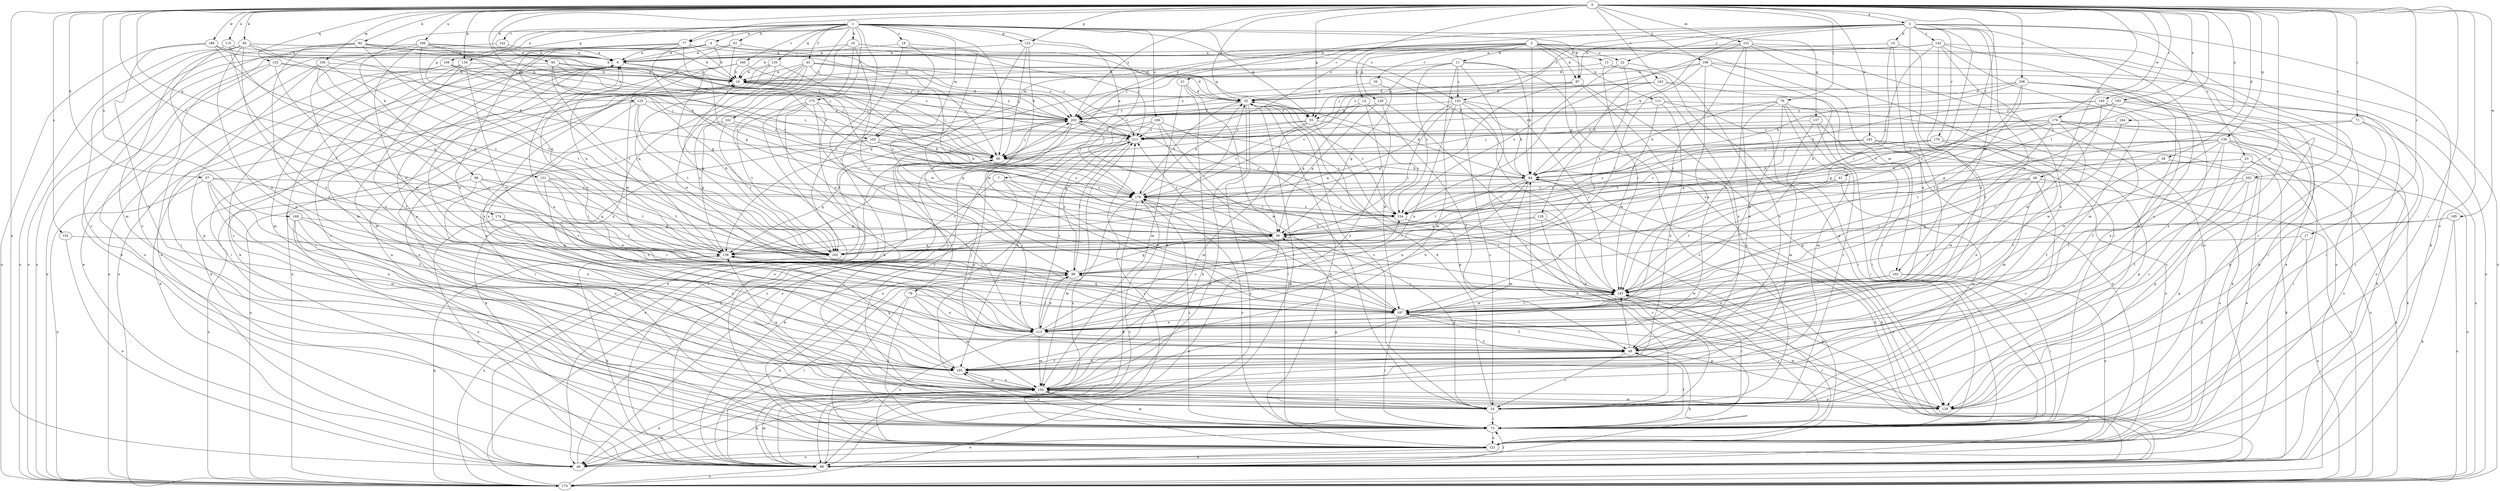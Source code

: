 strict digraph  {
0;
1;
2;
3;
4;
7;
8;
10;
11;
12;
13;
15;
16;
17;
19;
20;
21;
22;
23;
24;
28;
32;
40;
41;
45;
48;
49;
55;
56;
57;
61;
64;
71;
73;
76;
77;
79;
80;
82;
83;
85;
86;
87;
88;
96;
100;
101;
102;
103;
104;
109;
111;
113;
115;
121;
122;
125;
126;
128;
129;
130;
131;
133;
134;
135;
137;
138;
140;
142;
143;
145;
152;
153;
154;
160;
161;
162;
163;
164;
166;
168;
169;
170;
174;
175;
176;
178;
179;
183;
185;
186;
187;
193;
195;
196;
202;
203;
208;
211;
0 -> 3  [label=a];
0 -> 17  [label=c];
0 -> 28  [label=d];
0 -> 32  [label=d];
0 -> 40  [label=e];
0 -> 41  [label=f];
0 -> 49  [label=g];
0 -> 55  [label=g];
0 -> 57  [label=h];
0 -> 71  [label=i];
0 -> 73  [label=i];
0 -> 76  [label=j];
0 -> 77  [label=j];
0 -> 82  [label=k];
0 -> 83  [label=k];
0 -> 85  [label=k];
0 -> 96  [label=l];
0 -> 100  [label=m];
0 -> 101  [label=m];
0 -> 102  [label=m];
0 -> 115  [label=o];
0 -> 121  [label=o];
0 -> 122  [label=p];
0 -> 130  [label=q];
0 -> 131  [label=q];
0 -> 133  [label=q];
0 -> 134  [label=q];
0 -> 140  [label=r];
0 -> 152  [label=s];
0 -> 163  [label=u];
0 -> 164  [label=u];
0 -> 166  [label=u];
0 -> 168  [label=u];
0 -> 174  [label=v];
0 -> 179  [label=w];
0 -> 183  [label=w];
0 -> 185  [label=w];
0 -> 186  [label=w];
0 -> 187  [label=w];
0 -> 193  [label=x];
0 -> 196  [label=y];
0 -> 202  [label=y];
0 -> 203  [label=y];
0 -> 208  [label=z];
0 -> 211  [label=z];
1 -> 4  [label=a];
1 -> 7  [label=a];
1 -> 10  [label=b];
1 -> 19  [label=c];
1 -> 45  [label=f];
1 -> 55  [label=g];
1 -> 61  [label=h];
1 -> 77  [label=j];
1 -> 79  [label=j];
1 -> 80  [label=j];
1 -> 86  [label=k];
1 -> 87  [label=k];
1 -> 102  [label=m];
1 -> 109  [label=n];
1 -> 122  [label=p];
1 -> 125  [label=p];
1 -> 134  [label=q];
1 -> 135  [label=q];
1 -> 137  [label=q];
1 -> 142  [label=r];
1 -> 153  [label=s];
1 -> 160  [label=t];
1 -> 161  [label=t];
1 -> 169  [label=u];
1 -> 175  [label=v];
2 -> 11  [label=b];
2 -> 12  [label=b];
2 -> 13  [label=b];
2 -> 20  [label=c];
2 -> 21  [label=c];
2 -> 22  [label=c];
2 -> 64  [label=h];
2 -> 87  [label=k];
2 -> 102  [label=m];
2 -> 103  [label=m];
2 -> 111  [label=n];
2 -> 126  [label=p];
2 -> 128  [label=p];
2 -> 138  [label=q];
2 -> 170  [label=u];
3 -> 15  [label=b];
3 -> 22  [label=c];
3 -> 23  [label=c];
3 -> 24  [label=c];
3 -> 48  [label=f];
3 -> 64  [label=h];
3 -> 80  [label=j];
3 -> 87  [label=k];
3 -> 88  [label=k];
3 -> 103  [label=m];
3 -> 143  [label=r];
3 -> 145  [label=r];
3 -> 153  [label=s];
3 -> 176  [label=v];
3 -> 187  [label=w];
3 -> 203  [label=y];
4 -> 8  [label=a];
4 -> 40  [label=e];
4 -> 55  [label=g];
4 -> 64  [label=h];
4 -> 88  [label=k];
4 -> 104  [label=m];
4 -> 162  [label=t];
7 -> 88  [label=k];
7 -> 162  [label=t];
7 -> 178  [label=v];
7 -> 187  [label=w];
8 -> 16  [label=b];
8 -> 73  [label=i];
8 -> 104  [label=m];
8 -> 211  [label=z];
10 -> 8  [label=a];
10 -> 32  [label=d];
10 -> 73  [label=i];
10 -> 113  [label=n];
10 -> 145  [label=r];
10 -> 211  [label=z];
11 -> 16  [label=b];
11 -> 55  [label=g];
11 -> 64  [label=h];
11 -> 73  [label=i];
11 -> 104  [label=m];
11 -> 121  [label=o];
11 -> 153  [label=s];
11 -> 154  [label=s];
12 -> 48  [label=f];
12 -> 55  [label=g];
12 -> 56  [label=g];
12 -> 187  [label=w];
13 -> 16  [label=b];
13 -> 129  [label=p];
13 -> 145  [label=r];
13 -> 195  [label=x];
15 -> 8  [label=a];
15 -> 48  [label=f];
15 -> 96  [label=l];
15 -> 113  [label=n];
16 -> 32  [label=d];
16 -> 73  [label=i];
16 -> 80  [label=j];
16 -> 154  [label=s];
16 -> 203  [label=y];
17 -> 129  [label=p];
17 -> 162  [label=t];
17 -> 170  [label=u];
19 -> 8  [label=a];
19 -> 88  [label=k];
19 -> 162  [label=t];
19 -> 187  [label=w];
20 -> 32  [label=d];
20 -> 56  [label=g];
21 -> 24  [label=c];
21 -> 32  [label=d];
21 -> 88  [label=k];
21 -> 104  [label=m];
22 -> 16  [label=b];
22 -> 154  [label=s];
22 -> 162  [label=t];
22 -> 195  [label=x];
23 -> 64  [label=h];
23 -> 88  [label=k];
23 -> 129  [label=p];
23 -> 145  [label=r];
23 -> 170  [label=u];
24 -> 32  [label=d];
24 -> 56  [label=g];
24 -> 64  [label=h];
24 -> 73  [label=i];
24 -> 80  [label=j];
24 -> 145  [label=r];
28 -> 48  [label=f];
28 -> 64  [label=h];
28 -> 121  [label=o];
32 -> 16  [label=b];
32 -> 24  [label=c];
32 -> 40  [label=e];
32 -> 88  [label=k];
32 -> 138  [label=q];
32 -> 154  [label=s];
32 -> 170  [label=u];
32 -> 178  [label=v];
32 -> 203  [label=y];
40 -> 203  [label=y];
41 -> 104  [label=m];
41 -> 145  [label=r];
41 -> 178  [label=v];
45 -> 16  [label=b];
45 -> 32  [label=d];
45 -> 80  [label=j];
45 -> 145  [label=r];
45 -> 170  [label=u];
45 -> 178  [label=v];
45 -> 187  [label=w];
45 -> 195  [label=x];
45 -> 203  [label=y];
48 -> 8  [label=a];
48 -> 24  [label=c];
48 -> 80  [label=j];
48 -> 88  [label=k];
48 -> 145  [label=r];
48 -> 195  [label=x];
49 -> 24  [label=c];
49 -> 113  [label=n];
49 -> 154  [label=s];
49 -> 170  [label=u];
49 -> 178  [label=v];
49 -> 187  [label=w];
55 -> 80  [label=j];
55 -> 104  [label=m];
55 -> 129  [label=p];
55 -> 154  [label=s];
55 -> 178  [label=v];
55 -> 211  [label=z];
56 -> 40  [label=e];
56 -> 138  [label=q];
56 -> 162  [label=t];
56 -> 211  [label=z];
57 -> 48  [label=f];
57 -> 104  [label=m];
57 -> 162  [label=t];
57 -> 170  [label=u];
57 -> 178  [label=v];
57 -> 195  [label=x];
61 -> 8  [label=a];
61 -> 113  [label=n];
61 -> 178  [label=v];
61 -> 211  [label=z];
64 -> 32  [label=d];
64 -> 88  [label=k];
64 -> 104  [label=m];
64 -> 113  [label=n];
64 -> 162  [label=t];
64 -> 170  [label=u];
64 -> 178  [label=v];
71 -> 56  [label=g];
71 -> 129  [label=p];
71 -> 170  [label=u];
71 -> 211  [label=z];
73 -> 40  [label=e];
73 -> 48  [label=f];
73 -> 56  [label=g];
73 -> 104  [label=m];
73 -> 121  [label=o];
73 -> 145  [label=r];
73 -> 178  [label=v];
73 -> 195  [label=x];
76 -> 24  [label=c];
76 -> 64  [label=h];
76 -> 73  [label=i];
76 -> 104  [label=m];
76 -> 113  [label=n];
76 -> 187  [label=w];
76 -> 203  [label=y];
77 -> 8  [label=a];
77 -> 16  [label=b];
77 -> 56  [label=g];
77 -> 96  [label=l];
77 -> 113  [label=n];
77 -> 154  [label=s];
77 -> 211  [label=z];
79 -> 73  [label=i];
79 -> 104  [label=m];
79 -> 113  [label=n];
79 -> 121  [label=o];
79 -> 187  [label=w];
80 -> 40  [label=e];
80 -> 64  [label=h];
80 -> 138  [label=q];
82 -> 8  [label=a];
82 -> 48  [label=f];
82 -> 88  [label=k];
82 -> 162  [label=t];
82 -> 170  [label=u];
82 -> 203  [label=y];
82 -> 211  [label=z];
83 -> 16  [label=b];
83 -> 73  [label=i];
83 -> 80  [label=j];
83 -> 162  [label=t];
83 -> 178  [label=v];
83 -> 203  [label=y];
85 -> 8  [label=a];
85 -> 16  [label=b];
85 -> 24  [label=c];
85 -> 64  [label=h];
85 -> 104  [label=m];
85 -> 113  [label=n];
85 -> 138  [label=q];
85 -> 170  [label=u];
85 -> 195  [label=x];
86 -> 104  [label=m];
86 -> 145  [label=r];
86 -> 162  [label=t];
86 -> 170  [label=u];
86 -> 178  [label=v];
87 -> 24  [label=c];
87 -> 32  [label=d];
87 -> 129  [label=p];
87 -> 138  [label=q];
87 -> 178  [label=v];
88 -> 16  [label=b];
88 -> 64  [label=h];
88 -> 73  [label=i];
88 -> 96  [label=l];
88 -> 104  [label=m];
88 -> 170  [label=u];
88 -> 178  [label=v];
88 -> 211  [label=z];
96 -> 56  [label=g];
96 -> 88  [label=k];
96 -> 113  [label=n];
96 -> 145  [label=r];
96 -> 211  [label=z];
100 -> 16  [label=b];
100 -> 40  [label=e];
100 -> 96  [label=l];
100 -> 129  [label=p];
100 -> 162  [label=t];
101 -> 8  [label=a];
101 -> 16  [label=b];
101 -> 73  [label=i];
101 -> 113  [label=n];
101 -> 121  [label=o];
101 -> 145  [label=r];
101 -> 154  [label=s];
101 -> 170  [label=u];
102 -> 56  [label=g];
102 -> 64  [label=h];
102 -> 80  [label=j];
102 -> 88  [label=k];
102 -> 154  [label=s];
102 -> 170  [label=u];
103 -> 73  [label=i];
103 -> 113  [label=n];
103 -> 121  [label=o];
103 -> 145  [label=r];
103 -> 187  [label=w];
104 -> 24  [label=c];
104 -> 32  [label=d];
104 -> 40  [label=e];
104 -> 88  [label=k];
104 -> 129  [label=p];
104 -> 138  [label=q];
104 -> 195  [label=x];
109 -> 16  [label=b];
109 -> 24  [label=c];
109 -> 56  [label=g];
109 -> 80  [label=j];
109 -> 170  [label=u];
111 -> 73  [label=i];
111 -> 88  [label=k];
111 -> 187  [label=w];
111 -> 195  [label=x];
111 -> 203  [label=y];
113 -> 48  [label=f];
113 -> 64  [label=h];
113 -> 80  [label=j];
113 -> 96  [label=l];
113 -> 104  [label=m];
113 -> 121  [label=o];
113 -> 154  [label=s];
113 -> 211  [label=z];
115 -> 8  [label=a];
115 -> 96  [label=l];
115 -> 113  [label=n];
115 -> 138  [label=q];
121 -> 8  [label=a];
121 -> 32  [label=d];
121 -> 40  [label=e];
121 -> 88  [label=k];
121 -> 145  [label=r];
121 -> 211  [label=z];
122 -> 8  [label=a];
122 -> 80  [label=j];
122 -> 145  [label=r];
122 -> 178  [label=v];
122 -> 187  [label=w];
125 -> 40  [label=e];
125 -> 56  [label=g];
125 -> 113  [label=n];
125 -> 162  [label=t];
125 -> 203  [label=y];
125 -> 211  [label=z];
126 -> 56  [label=g];
126 -> 145  [label=r];
126 -> 195  [label=x];
126 -> 203  [label=y];
128 -> 24  [label=c];
128 -> 56  [label=g];
128 -> 88  [label=k];
128 -> 162  [label=t];
129 -> 8  [label=a];
129 -> 104  [label=m];
129 -> 187  [label=w];
130 -> 24  [label=c];
130 -> 48  [label=f];
130 -> 64  [label=h];
130 -> 73  [label=i];
130 -> 80  [label=j];
130 -> 88  [label=k];
130 -> 121  [label=o];
130 -> 162  [label=t];
130 -> 187  [label=w];
131 -> 113  [label=n];
131 -> 138  [label=q];
131 -> 162  [label=t];
131 -> 178  [label=v];
131 -> 187  [label=w];
133 -> 16  [label=b];
133 -> 80  [label=j];
133 -> 121  [label=o];
133 -> 170  [label=u];
133 -> 187  [label=w];
134 -> 16  [label=b];
134 -> 24  [label=c];
134 -> 48  [label=f];
134 -> 104  [label=m];
134 -> 187  [label=w];
135 -> 16  [label=b];
135 -> 73  [label=i];
135 -> 121  [label=o];
135 -> 138  [label=q];
135 -> 178  [label=v];
137 -> 73  [label=i];
137 -> 104  [label=m];
137 -> 121  [label=o];
137 -> 211  [label=z];
138 -> 8  [label=a];
138 -> 88  [label=k];
138 -> 96  [label=l];
140 -> 64  [label=h];
140 -> 88  [label=k];
140 -> 187  [label=w];
140 -> 195  [label=x];
140 -> 203  [label=y];
142 -> 8  [label=a];
142 -> 195  [label=x];
143 -> 8  [label=a];
143 -> 73  [label=i];
143 -> 80  [label=j];
143 -> 104  [label=m];
143 -> 113  [label=n];
143 -> 129  [label=p];
143 -> 154  [label=s];
143 -> 195  [label=x];
145 -> 96  [label=l];
145 -> 187  [label=w];
152 -> 40  [label=e];
152 -> 138  [label=q];
153 -> 24  [label=c];
153 -> 64  [label=h];
153 -> 88  [label=k];
153 -> 113  [label=n];
153 -> 138  [label=q];
153 -> 145  [label=r];
153 -> 162  [label=t];
153 -> 203  [label=y];
154 -> 56  [label=g];
154 -> 145  [label=r];
154 -> 203  [label=y];
160 -> 16  [label=b];
160 -> 187  [label=w];
160 -> 195  [label=x];
160 -> 203  [label=y];
161 -> 64  [label=h];
161 -> 73  [label=i];
161 -> 138  [label=q];
161 -> 162  [label=t];
161 -> 211  [label=z];
162 -> 16  [label=b];
162 -> 170  [label=u];
163 -> 32  [label=d];
163 -> 64  [label=h];
163 -> 73  [label=i];
163 -> 145  [label=r];
163 -> 203  [label=y];
164 -> 145  [label=r];
164 -> 211  [label=z];
166 -> 8  [label=a];
166 -> 16  [label=b];
166 -> 24  [label=c];
166 -> 64  [label=h];
166 -> 80  [label=j];
166 -> 138  [label=q];
166 -> 170  [label=u];
166 -> 187  [label=w];
168 -> 56  [label=g];
168 -> 73  [label=i];
168 -> 113  [label=n];
168 -> 121  [label=o];
168 -> 195  [label=x];
169 -> 40  [label=e];
169 -> 73  [label=i];
169 -> 145  [label=r];
169 -> 187  [label=w];
169 -> 195  [label=x];
169 -> 211  [label=z];
170 -> 8  [label=a];
170 -> 104  [label=m];
170 -> 138  [label=q];
170 -> 203  [label=y];
174 -> 56  [label=g];
174 -> 88  [label=k];
174 -> 145  [label=r];
174 -> 162  [label=t];
174 -> 195  [label=x];
175 -> 40  [label=e];
175 -> 88  [label=k];
175 -> 96  [label=l];
175 -> 121  [label=o];
175 -> 162  [label=t];
175 -> 203  [label=y];
176 -> 40  [label=e];
176 -> 48  [label=f];
176 -> 56  [label=g];
176 -> 80  [label=j];
176 -> 129  [label=p];
176 -> 154  [label=s];
178 -> 32  [label=d];
178 -> 73  [label=i];
178 -> 88  [label=k];
178 -> 104  [label=m];
178 -> 154  [label=s];
179 -> 24  [label=c];
179 -> 48  [label=f];
179 -> 56  [label=g];
179 -> 80  [label=j];
179 -> 129  [label=p];
179 -> 145  [label=r];
179 -> 154  [label=s];
179 -> 187  [label=w];
179 -> 211  [label=z];
183 -> 80  [label=j];
183 -> 104  [label=m];
183 -> 121  [label=o];
183 -> 154  [label=s];
183 -> 170  [label=u];
183 -> 178  [label=v];
185 -> 56  [label=g];
185 -> 88  [label=k];
185 -> 145  [label=r];
185 -> 170  [label=u];
186 -> 8  [label=a];
186 -> 162  [label=t];
186 -> 170  [label=u];
186 -> 195  [label=x];
186 -> 203  [label=y];
187 -> 48  [label=f];
187 -> 73  [label=i];
187 -> 113  [label=n];
187 -> 129  [label=p];
187 -> 138  [label=q];
187 -> 145  [label=r];
187 -> 178  [label=v];
193 -> 73  [label=i];
193 -> 121  [label=o];
193 -> 145  [label=r];
193 -> 154  [label=s];
193 -> 203  [label=y];
193 -> 211  [label=z];
195 -> 8  [label=a];
195 -> 48  [label=f];
195 -> 104  [label=m];
195 -> 138  [label=q];
196 -> 16  [label=b];
196 -> 40  [label=e];
196 -> 73  [label=i];
196 -> 96  [label=l];
196 -> 113  [label=n];
196 -> 170  [label=u];
196 -> 211  [label=z];
202 -> 48  [label=f];
202 -> 96  [label=l];
202 -> 129  [label=p];
202 -> 170  [label=u];
202 -> 178  [label=v];
203 -> 16  [label=b];
203 -> 24  [label=c];
203 -> 80  [label=j];
203 -> 129  [label=p];
203 -> 145  [label=r];
203 -> 154  [label=s];
203 -> 162  [label=t];
203 -> 211  [label=z];
208 -> 24  [label=c];
208 -> 32  [label=d];
208 -> 64  [label=h];
208 -> 73  [label=i];
208 -> 145  [label=r];
208 -> 162  [label=t];
208 -> 195  [label=x];
208 -> 203  [label=y];
211 -> 80  [label=j];
211 -> 96  [label=l];
211 -> 121  [label=o];
}
